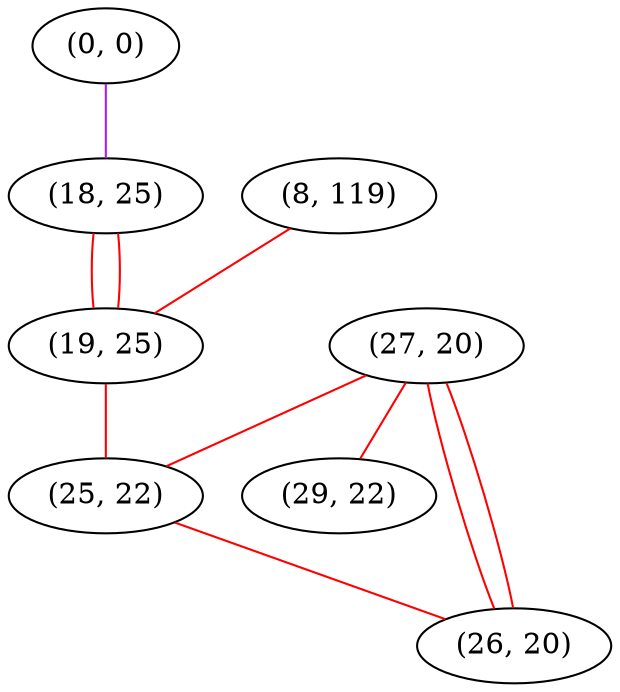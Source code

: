 graph "" {
"(0, 0)";
"(27, 20)";
"(8, 119)";
"(18, 25)";
"(29, 22)";
"(19, 25)";
"(25, 22)";
"(26, 20)";
"(0, 0)" -- "(18, 25)"  [color=purple, key=0, weight=4];
"(27, 20)" -- "(29, 22)"  [color=red, key=0, weight=1];
"(27, 20)" -- "(25, 22)"  [color=red, key=0, weight=1];
"(27, 20)" -- "(26, 20)"  [color=red, key=0, weight=1];
"(27, 20)" -- "(26, 20)"  [color=red, key=1, weight=1];
"(8, 119)" -- "(19, 25)"  [color=red, key=0, weight=1];
"(18, 25)" -- "(19, 25)"  [color=red, key=0, weight=1];
"(18, 25)" -- "(19, 25)"  [color=red, key=1, weight=1];
"(19, 25)" -- "(25, 22)"  [color=red, key=0, weight=1];
"(25, 22)" -- "(26, 20)"  [color=red, key=0, weight=1];
}
